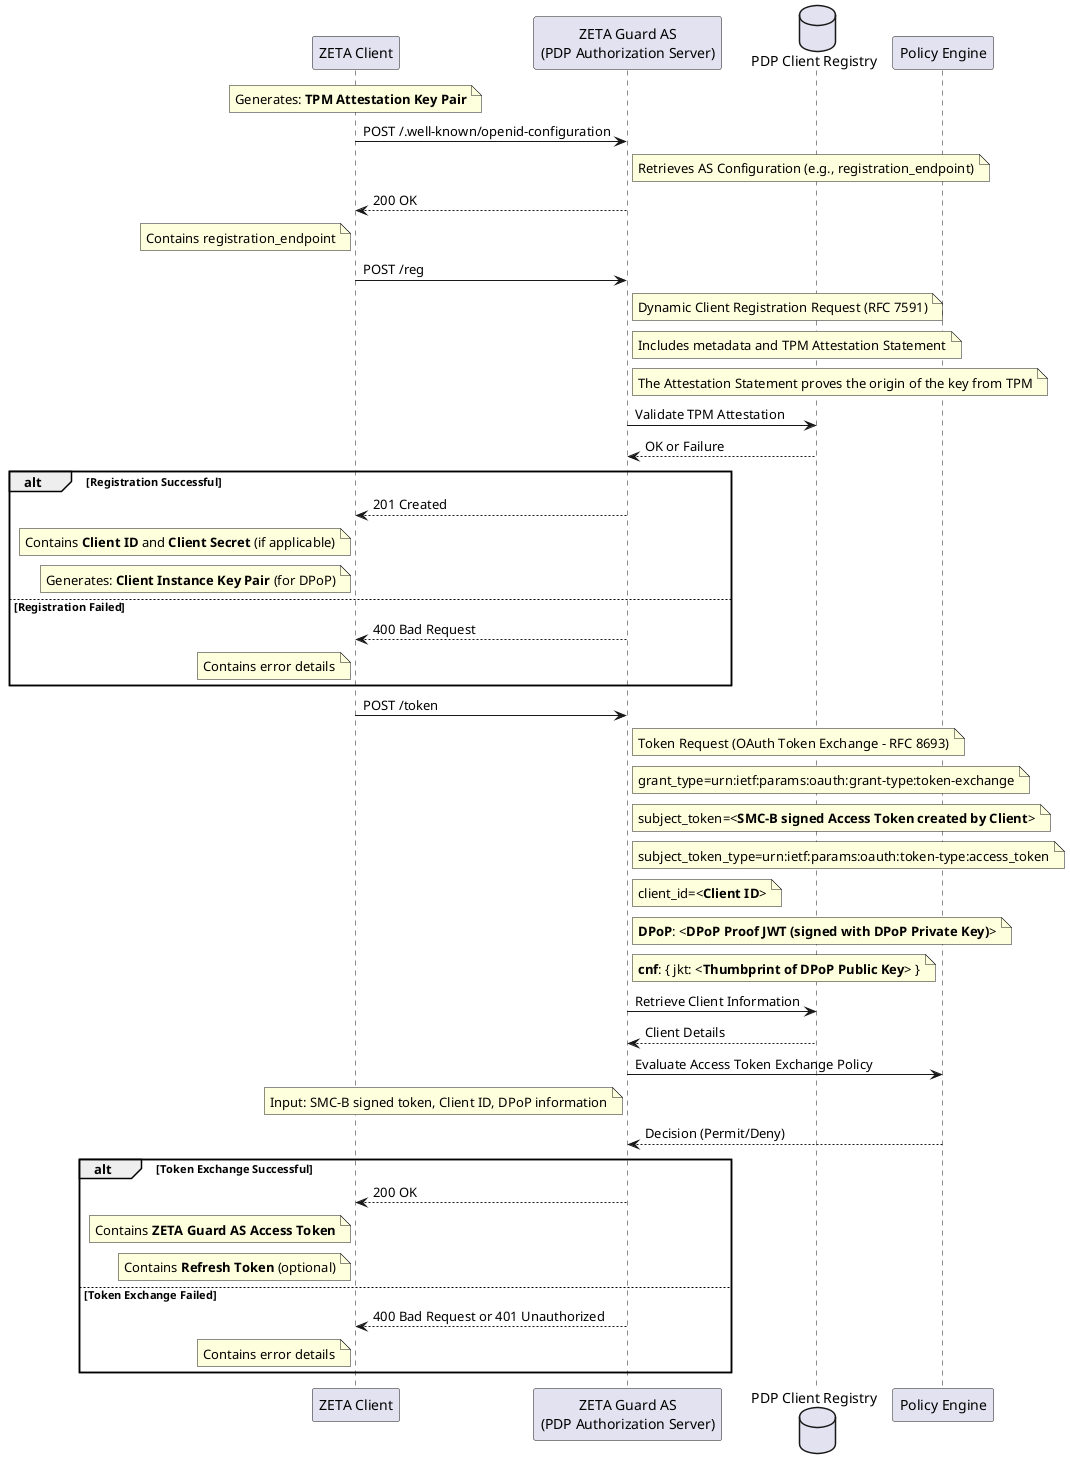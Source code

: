 @startuml
participant "ZETA Client" as Client
participant "ZETA Guard AS\n(PDP Authorization Server)" as AS
database "PDP Client Registry" as Registry

note over Client: Generates: **TPM Attestation Key Pair**
Client -> AS: POST /.well-known/openid-configuration
note right of AS: Retrieves AS Configuration (e.g., registration_endpoint)
AS --> Client: 200 OK
note left of Client: Contains registration_endpoint

Client -> AS: POST /reg
note right of AS: Dynamic Client Registration Request (RFC 7591)
note right of AS: Includes metadata and TPM Attestation Statement
note right of AS: The Attestation Statement proves the origin of the key from TPM
AS -> Registry: Validate TPM Attestation
Registry --> AS: OK or Failure
alt Registration Successful
    AS --> Client: 201 Created
    note left of Client: Contains **Client ID** and **Client Secret** (if applicable)
    note left of Client: Generates: **Client Instance Key Pair** (for DPoP)
else Registration Failed
    AS --> Client: 400 Bad Request
    note left of Client: Contains error details
end

Client -> AS: POST /token
note right of AS: Token Request (OAuth Token Exchange - RFC 8693)
note right of AS: grant_type=urn:ietf:params:oauth:grant-type:token-exchange
note right of AS: subject_token=<**SMC-B signed Access Token created by Client**>
note right of AS: subject_token_type=urn:ietf:params:oauth:token-type:access_token
note right of AS: client_id=<**Client ID**>
note right of AS: **DPoP**: <**DPoP Proof JWT (signed with DPoP Private Key)**>
note right of AS: **cnf**: { jkt: <**Thumbprint of DPoP Public Key**> }

AS -> Registry: Retrieve Client Information
Registry --> AS: Client Details

AS -> "Policy Engine": Evaluate Access Token Exchange Policy
note left of AS: Input: SMC-B signed token, Client ID, DPoP information
"Policy Engine" --> AS: Decision (Permit/Deny)

alt Token Exchange Successful
    AS --> Client: 200 OK
    note left of Client: Contains **ZETA Guard AS Access Token**
    note left of Client: Contains **Refresh Token** (optional)
else Token Exchange Failed
    AS --> Client: 400 Bad Request or 401 Unauthorized
    note left of Client: Contains error details
end

@enduml